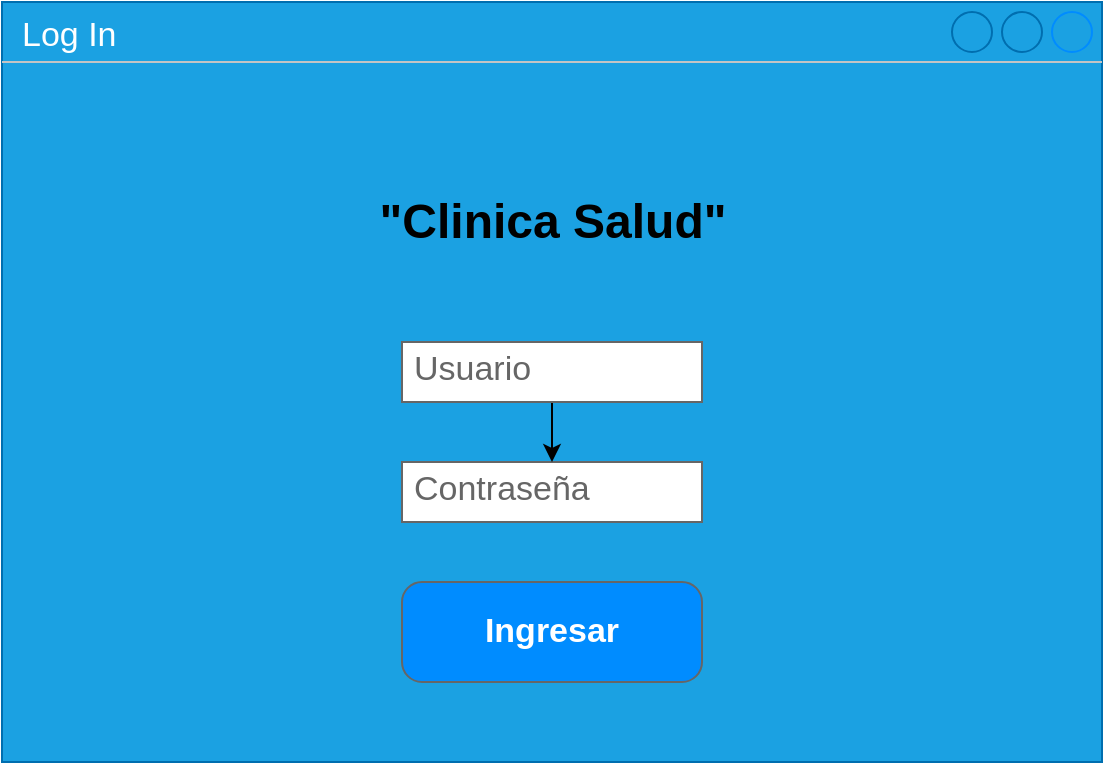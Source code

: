 <mxfile version="24.8.6">
  <diagram name="Page-1" id="HPwEfDvkUm1kLfp7Zlqb">
    <mxGraphModel dx="1434" dy="780" grid="1" gridSize="10" guides="1" tooltips="1" connect="1" arrows="1" fold="1" page="1" pageScale="1" pageWidth="850" pageHeight="1100" math="0" shadow="0">
      <root>
        <mxCell id="0" />
        <mxCell id="1" parent="0" />
        <mxCell id="9xPF1HUpIvRMGAu8CKrI-1" value="Log In" style="strokeWidth=1;shadow=0;dashed=0;align=center;html=1;shape=mxgraph.mockup.containers.window;align=left;verticalAlign=top;spacingLeft=8;strokeColor2=#008cff;strokeColor3=#c4c4c4;mainText=;fontSize=17;labelBackgroundColor=none;whiteSpace=wrap;fillColor=#1ba1e2;fontColor=#ffffff;strokeColor=#006EAF;" vertex="1" parent="1">
          <mxGeometry x="60" y="10" width="550" height="380" as="geometry" />
        </mxCell>
        <mxCell id="9xPF1HUpIvRMGAu8CKrI-2" value="Contraseña" style="strokeWidth=1;shadow=0;dashed=0;align=center;html=1;shape=mxgraph.mockup.text.textBox;fontColor=#666666;align=left;fontSize=17;spacingLeft=4;spacingTop=-3;whiteSpace=wrap;strokeColor=#666666;mainText=" vertex="1" parent="1">
          <mxGeometry x="260" y="240" width="150" height="30" as="geometry" />
        </mxCell>
        <mxCell id="9xPF1HUpIvRMGAu8CKrI-4" value="" style="edgeStyle=orthogonalEdgeStyle;rounded=0;orthogonalLoop=1;jettySize=auto;html=1;" edge="1" parent="1" source="9xPF1HUpIvRMGAu8CKrI-3" target="9xPF1HUpIvRMGAu8CKrI-2">
          <mxGeometry relative="1" as="geometry" />
        </mxCell>
        <mxCell id="9xPF1HUpIvRMGAu8CKrI-3" value="Usuario" style="strokeWidth=1;shadow=0;dashed=0;align=center;html=1;shape=mxgraph.mockup.text.textBox;fontColor=#666666;align=left;fontSize=17;spacingLeft=4;spacingTop=-3;whiteSpace=wrap;strokeColor=#666666;mainText=" vertex="1" parent="1">
          <mxGeometry x="260" y="180" width="150" height="30" as="geometry" />
        </mxCell>
        <mxCell id="9xPF1HUpIvRMGAu8CKrI-5" value="Ingresar" style="strokeWidth=1;shadow=0;dashed=0;align=center;html=1;shape=mxgraph.mockup.buttons.button;strokeColor=#666666;fontColor=#ffffff;mainText=;buttonStyle=round;fontSize=17;fontStyle=1;fillColor=#008cff;whiteSpace=wrap;" vertex="1" parent="1">
          <mxGeometry x="260" y="300" width="150" height="50" as="geometry" />
        </mxCell>
        <mxCell id="9xPF1HUpIvRMGAu8CKrI-6" value="&quot;Clinica Salud&quot;" style="text;strokeColor=none;fillColor=none;html=1;fontSize=24;fontStyle=1;verticalAlign=middle;align=center;" vertex="1" parent="1">
          <mxGeometry x="285" y="100" width="100" height="40" as="geometry" />
        </mxCell>
      </root>
    </mxGraphModel>
  </diagram>
</mxfile>

